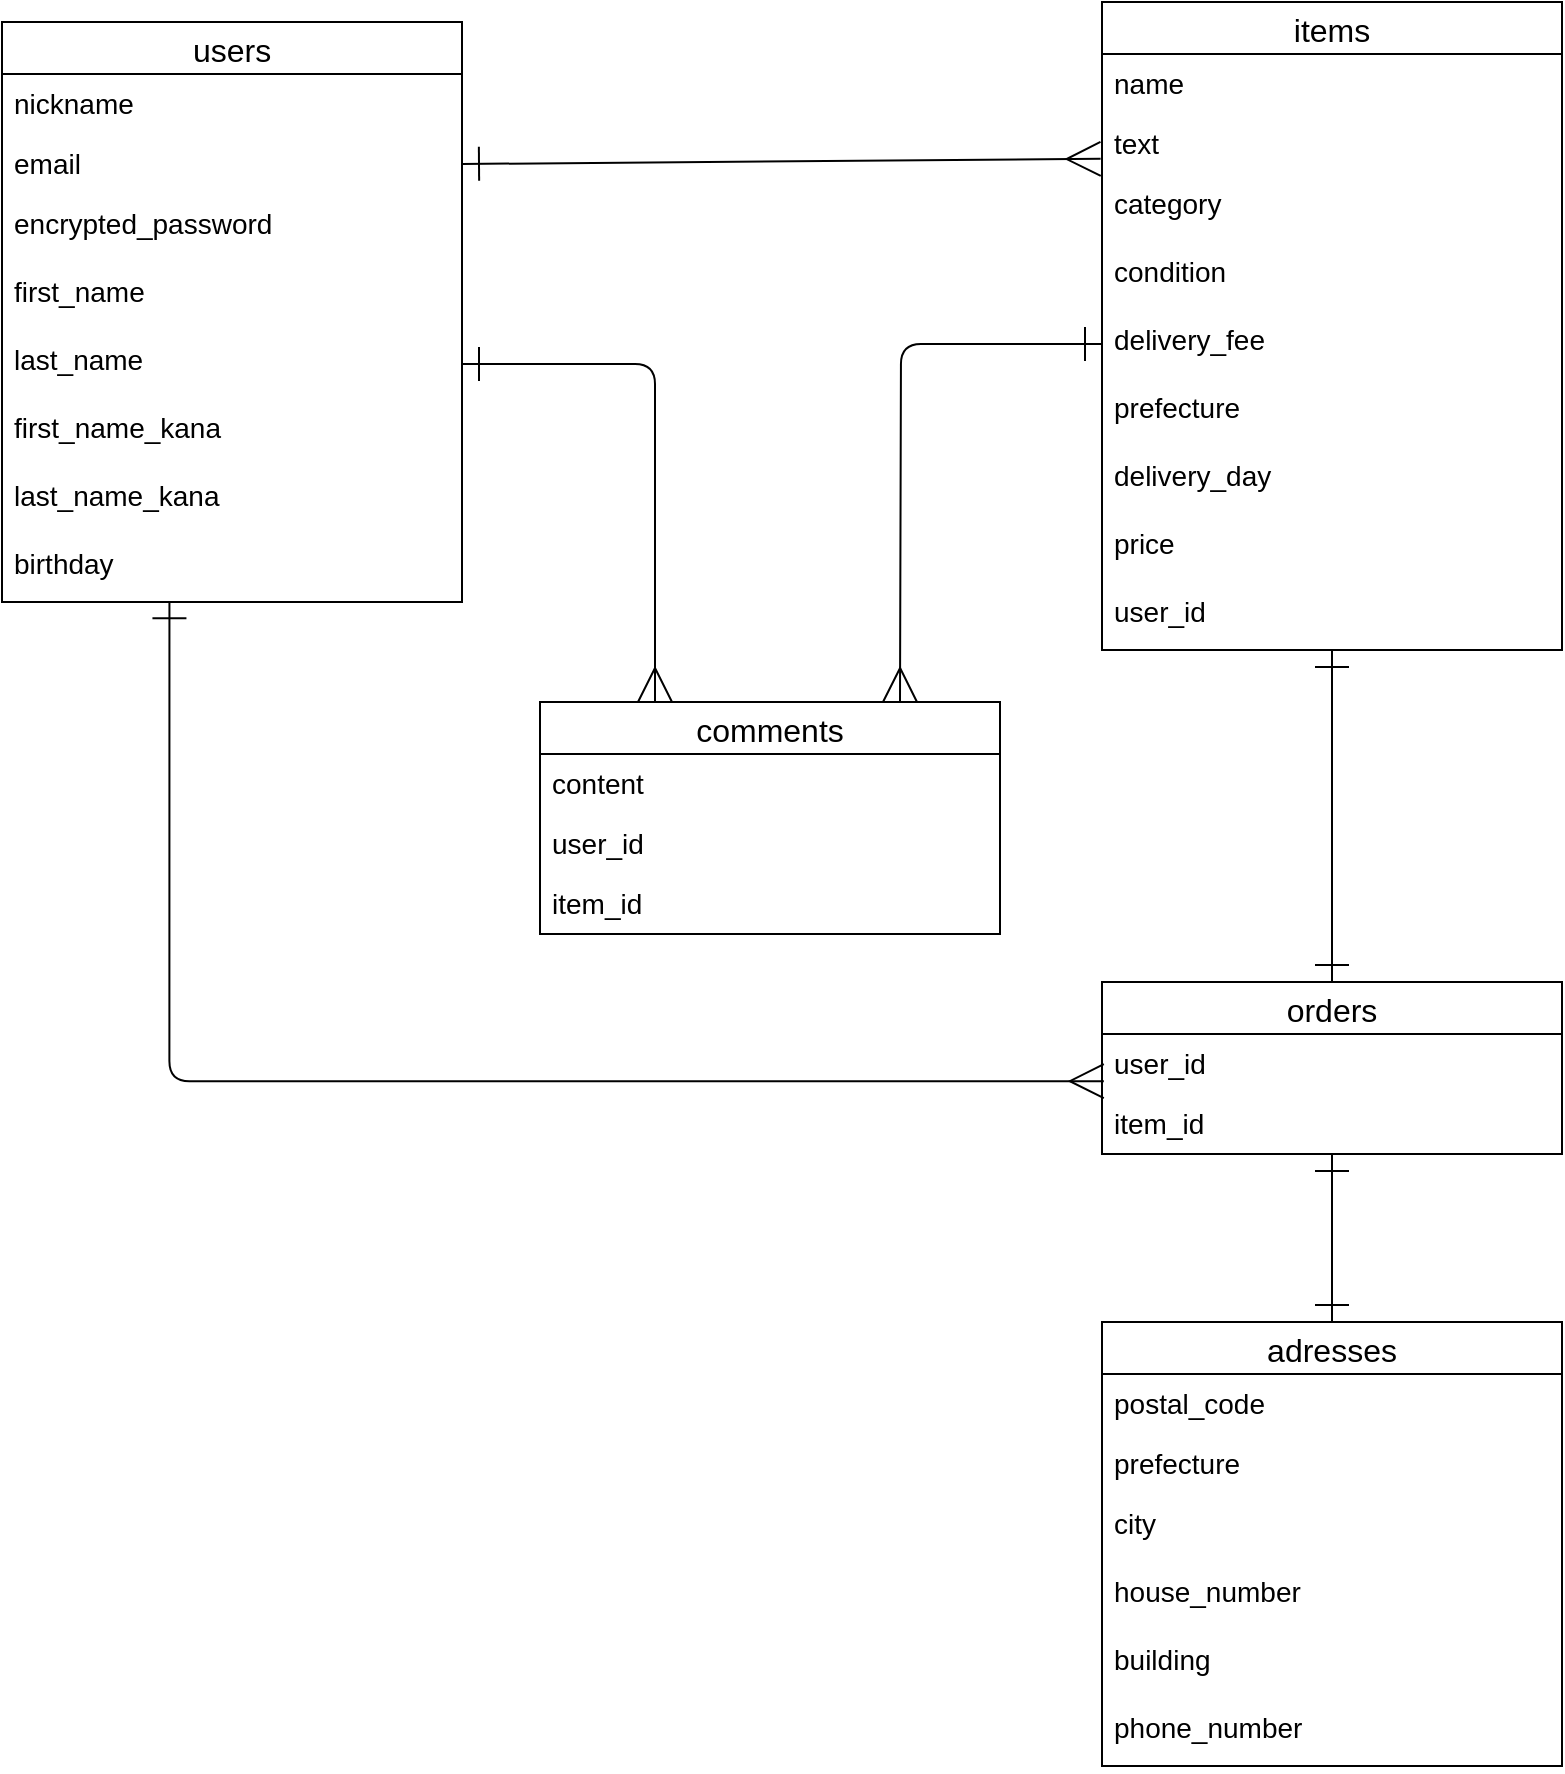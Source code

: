 <mxfile>
    <diagram id="rkTbkB--_cHZVFGT2Wks" name="ページ1">
        <mxGraphModel dx="1011" dy="796" grid="1" gridSize="10" guides="1" tooltips="1" connect="1" arrows="1" fold="1" page="1" pageScale="1" pageWidth="827" pageHeight="1169" math="0" shadow="0">
            <root>
                <mxCell id="0"/>
                <mxCell id="1" parent="0"/>
                <mxCell id="15" value="users" style="swimlane;fontStyle=0;childLayout=stackLayout;horizontal=1;startSize=26;horizontalStack=0;resizeParent=1;resizeParentMax=0;resizeLast=0;collapsible=1;marginBottom=0;align=center;fontSize=16;direction=east;" parent="1" vertex="1">
                    <mxGeometry x="30" y="90" width="230" height="290" as="geometry"/>
                </mxCell>
                <mxCell id="16" value="nickname" style="text;strokeColor=none;fillColor=none;spacingLeft=4;spacingRight=4;overflow=hidden;rotatable=0;points=[[0,0.5],[1,0.5]];portConstraint=eastwest;fontSize=14;" parent="15" vertex="1">
                    <mxGeometry y="26" width="230" height="30" as="geometry"/>
                </mxCell>
                <mxCell id="17" value="email" style="text;strokeColor=none;fillColor=none;spacingLeft=4;spacingRight=4;overflow=hidden;rotatable=0;points=[[0,0.5],[1,0.5]];portConstraint=eastwest;fontSize=14;" parent="15" vertex="1">
                    <mxGeometry y="56" width="230" height="30" as="geometry"/>
                </mxCell>
                <mxCell id="19" value="encrypted_password" style="text;strokeColor=none;fillColor=none;spacingLeft=4;spacingRight=4;overflow=hidden;rotatable=0;points=[[0,0.5],[1,0.5]];portConstraint=eastwest;fontSize=14;" parent="15" vertex="1">
                    <mxGeometry y="86" width="230" height="34" as="geometry"/>
                </mxCell>
                <mxCell id="23" value="first_name" style="text;strokeColor=none;fillColor=none;spacingLeft=4;spacingRight=4;overflow=hidden;rotatable=0;points=[[0,0.5],[1,0.5]];portConstraint=eastwest;fontSize=14;" parent="15" vertex="1">
                    <mxGeometry y="120" width="230" height="34" as="geometry"/>
                </mxCell>
                <mxCell id="22" value="last_name" style="text;strokeColor=none;fillColor=none;spacingLeft=4;spacingRight=4;overflow=hidden;rotatable=0;points=[[0,0.5],[1,0.5]];portConstraint=eastwest;fontSize=14;" parent="15" vertex="1">
                    <mxGeometry y="154" width="230" height="34" as="geometry"/>
                </mxCell>
                <mxCell id="25" value="first_name_kana" style="text;strokeColor=none;fillColor=none;spacingLeft=4;spacingRight=4;overflow=hidden;rotatable=0;points=[[0,0.5],[1,0.5]];portConstraint=eastwest;fontSize=14;" parent="15" vertex="1">
                    <mxGeometry y="188" width="230" height="34" as="geometry"/>
                </mxCell>
                <mxCell id="24" value="last_name_kana" style="text;strokeColor=none;fillColor=none;spacingLeft=4;spacingRight=4;overflow=hidden;rotatable=0;points=[[0,0.5],[1,0.5]];portConstraint=eastwest;fontSize=14;" parent="15" vertex="1">
                    <mxGeometry y="222" width="230" height="34" as="geometry"/>
                </mxCell>
                <mxCell id="26" value="birthday" style="text;strokeColor=none;fillColor=none;spacingLeft=4;spacingRight=4;overflow=hidden;rotatable=0;points=[[0,0.5],[1,0.5]];portConstraint=eastwest;fontSize=14;" vertex="1" parent="15">
                    <mxGeometry y="256" width="230" height="34" as="geometry"/>
                </mxCell>
                <mxCell id="68" style="edgeStyle=none;html=1;entryX=0.5;entryY=0;entryDx=0;entryDy=0;fontSize=14;endArrow=ERone;endFill=0;strokeColor=default;strokeWidth=1;startArrow=ERone;startFill=0;targetPerimeterSpacing=0;endSize=15;jumpSize=8;startSize=15;" edge="1" parent="1" source="48" target="59">
                    <mxGeometry relative="1" as="geometry"/>
                </mxCell>
                <mxCell id="48" value="items" style="swimlane;fontStyle=0;childLayout=stackLayout;horizontal=1;startSize=26;horizontalStack=0;resizeParent=1;resizeParentMax=0;resizeLast=0;collapsible=1;marginBottom=0;align=center;fontSize=16;direction=east;" vertex="1" parent="1">
                    <mxGeometry x="580" y="80" width="230" height="324" as="geometry"/>
                </mxCell>
                <mxCell id="49" value="name" style="text;strokeColor=none;fillColor=none;spacingLeft=4;spacingRight=4;overflow=hidden;rotatable=0;points=[[0,0.5],[1,0.5]];portConstraint=eastwest;fontSize=14;" vertex="1" parent="48">
                    <mxGeometry y="26" width="230" height="30" as="geometry"/>
                </mxCell>
                <mxCell id="50" value="text" style="text;strokeColor=none;fillColor=none;spacingLeft=4;spacingRight=4;overflow=hidden;rotatable=0;points=[[0,0.5],[1,0.5]];portConstraint=eastwest;fontSize=14;" vertex="1" parent="48">
                    <mxGeometry y="56" width="230" height="30" as="geometry"/>
                </mxCell>
                <mxCell id="51" value="category" style="text;strokeColor=none;fillColor=none;spacingLeft=4;spacingRight=4;overflow=hidden;rotatable=0;points=[[0,0.5],[1,0.5]];portConstraint=eastwest;fontSize=14;" vertex="1" parent="48">
                    <mxGeometry y="86" width="230" height="34" as="geometry"/>
                </mxCell>
                <mxCell id="52" value="condition" style="text;strokeColor=none;fillColor=none;spacingLeft=4;spacingRight=4;overflow=hidden;rotatable=0;points=[[0,0.5],[1,0.5]];portConstraint=eastwest;fontSize=14;" vertex="1" parent="48">
                    <mxGeometry y="120" width="230" height="34" as="geometry"/>
                </mxCell>
                <mxCell id="53" value="delivery_fee" style="text;strokeColor=none;fillColor=none;spacingLeft=4;spacingRight=4;overflow=hidden;rotatable=0;points=[[0,0.5],[1,0.5]];portConstraint=eastwest;fontSize=14;" vertex="1" parent="48">
                    <mxGeometry y="154" width="230" height="34" as="geometry"/>
                </mxCell>
                <mxCell id="54" value="prefecture " style="text;strokeColor=none;fillColor=none;spacingLeft=4;spacingRight=4;overflow=hidden;rotatable=0;points=[[0,0.5],[1,0.5]];portConstraint=eastwest;fontSize=14;" vertex="1" parent="48">
                    <mxGeometry y="188" width="230" height="34" as="geometry"/>
                </mxCell>
                <mxCell id="55" value="delivery_day" style="text;strokeColor=none;fillColor=none;spacingLeft=4;spacingRight=4;overflow=hidden;rotatable=0;points=[[0,0.5],[1,0.5]];portConstraint=eastwest;fontSize=14;" vertex="1" parent="48">
                    <mxGeometry y="222" width="230" height="34" as="geometry"/>
                </mxCell>
                <mxCell id="56" value="price" style="text;strokeColor=none;fillColor=none;spacingLeft=4;spacingRight=4;overflow=hidden;rotatable=0;points=[[0,0.5],[1,0.5]];portConstraint=eastwest;fontSize=14;" vertex="1" parent="48">
                    <mxGeometry y="256" width="230" height="34" as="geometry"/>
                </mxCell>
                <mxCell id="57" value="user_id" style="text;strokeColor=none;fillColor=none;spacingLeft=4;spacingRight=4;overflow=hidden;rotatable=0;points=[[0,0.5],[1,0.5]];portConstraint=eastwest;fontSize=14;" vertex="1" parent="48">
                    <mxGeometry y="290" width="230" height="34" as="geometry"/>
                </mxCell>
                <mxCell id="58" style="html=1;entryX=-0.003;entryY=0.747;entryDx=0;entryDy=0;entryPerimeter=0;fontSize=14;endArrow=ERmany;endFill=0;strokeWidth=1;strokeColor=default;startArrow=ERone;startFill=0;startSize=15;endSize=15;exitX=1;exitY=0.5;exitDx=0;exitDy=0;" edge="1" parent="1" source="17" target="50">
                    <mxGeometry relative="1" as="geometry"/>
                </mxCell>
                <mxCell id="79" style="edgeStyle=none;jumpSize=8;html=1;entryX=0.5;entryY=0;entryDx=0;entryDy=0;fontSize=14;startArrow=ERone;startFill=0;endArrow=ERone;endFill=0;startSize=15;endSize=15;targetPerimeterSpacing=0;strokeColor=default;strokeWidth=1;" edge="1" parent="1" source="59" target="69">
                    <mxGeometry relative="1" as="geometry"/>
                </mxCell>
                <mxCell id="59" value="orders" style="swimlane;fontStyle=0;childLayout=stackLayout;horizontal=1;startSize=26;horizontalStack=0;resizeParent=1;resizeParentMax=0;resizeLast=0;collapsible=1;marginBottom=0;align=center;fontSize=16;direction=east;" vertex="1" parent="1">
                    <mxGeometry x="580" y="570" width="230" height="86" as="geometry"/>
                </mxCell>
                <mxCell id="60" value="user_id" style="text;strokeColor=none;fillColor=none;spacingLeft=4;spacingRight=4;overflow=hidden;rotatable=0;points=[[0,0.5],[1,0.5]];portConstraint=eastwest;fontSize=14;" vertex="1" parent="59">
                    <mxGeometry y="26" width="230" height="30" as="geometry"/>
                </mxCell>
                <mxCell id="61" value="item_id" style="text;strokeColor=none;fillColor=none;spacingLeft=4;spacingRight=4;overflow=hidden;rotatable=0;points=[[0,0.5],[1,0.5]];portConstraint=eastwest;fontSize=14;" vertex="1" parent="59">
                    <mxGeometry y="56" width="230" height="30" as="geometry"/>
                </mxCell>
                <mxCell id="69" value="adresses" style="swimlane;fontStyle=0;childLayout=stackLayout;horizontal=1;startSize=26;horizontalStack=0;resizeParent=1;resizeParentMax=0;resizeLast=0;collapsible=1;marginBottom=0;align=center;fontSize=16;direction=east;" vertex="1" parent="1">
                    <mxGeometry x="580" y="740" width="230" height="222" as="geometry"/>
                </mxCell>
                <mxCell id="70" value="postal_code" style="text;strokeColor=none;fillColor=none;spacingLeft=4;spacingRight=4;overflow=hidden;rotatable=0;points=[[0,0.5],[1,0.5]];portConstraint=eastwest;fontSize=14;" vertex="1" parent="69">
                    <mxGeometry y="26" width="230" height="30" as="geometry"/>
                </mxCell>
                <mxCell id="71" value="prefecture" style="text;strokeColor=none;fillColor=none;spacingLeft=4;spacingRight=4;overflow=hidden;rotatable=0;points=[[0,0.5],[1,0.5]];portConstraint=eastwest;fontSize=14;" vertex="1" parent="69">
                    <mxGeometry y="56" width="230" height="30" as="geometry"/>
                </mxCell>
                <mxCell id="72" value="city" style="text;strokeColor=none;fillColor=none;spacingLeft=4;spacingRight=4;overflow=hidden;rotatable=0;points=[[0,0.5],[1,0.5]];portConstraint=eastwest;fontSize=14;" vertex="1" parent="69">
                    <mxGeometry y="86" width="230" height="34" as="geometry"/>
                </mxCell>
                <mxCell id="73" value="house_number" style="text;strokeColor=none;fillColor=none;spacingLeft=4;spacingRight=4;overflow=hidden;rotatable=0;points=[[0,0.5],[1,0.5]];portConstraint=eastwest;fontSize=14;" vertex="1" parent="69">
                    <mxGeometry y="120" width="230" height="34" as="geometry"/>
                </mxCell>
                <mxCell id="74" value="building" style="text;strokeColor=none;fillColor=none;spacingLeft=4;spacingRight=4;overflow=hidden;rotatable=0;points=[[0,0.5],[1,0.5]];portConstraint=eastwest;fontSize=14;" vertex="1" parent="69">
                    <mxGeometry y="154" width="230" height="34" as="geometry"/>
                </mxCell>
                <mxCell id="75" value="phone_number" style="text;strokeColor=none;fillColor=none;spacingLeft=4;spacingRight=4;overflow=hidden;rotatable=0;points=[[0,0.5],[1,0.5]];portConstraint=eastwest;fontSize=14;" vertex="1" parent="69">
                    <mxGeometry y="188" width="230" height="34" as="geometry"/>
                </mxCell>
                <mxCell id="80" style="edgeStyle=orthogonalEdgeStyle;jumpSize=8;html=1;entryX=0;entryY=0.5;entryDx=0;entryDy=0;fontSize=14;startArrow=ERone;startFill=0;endArrow=ERone;endFill=0;startSize=15;endSize=15;targetPerimeterSpacing=0;strokeColor=none;strokeWidth=1;" edge="1" parent="1" source="26" target="60">
                    <mxGeometry relative="1" as="geometry"/>
                </mxCell>
                <mxCell id="81" style="edgeStyle=orthogonalEdgeStyle;jumpSize=8;html=1;entryX=0.004;entryY=0.787;entryDx=0;entryDy=0;entryPerimeter=0;fontSize=14;startArrow=ERone;startFill=0;endArrow=ERmany;endFill=0;startSize=15;endSize=15;targetPerimeterSpacing=0;strokeColor=default;strokeWidth=1;exitX=0.364;exitY=0.988;exitDx=0;exitDy=0;exitPerimeter=0;" edge="1" parent="1" source="26" target="60">
                    <mxGeometry relative="1" as="geometry">
                        <mxPoint x="160" y="390" as="sourcePoint"/>
                    </mxGeometry>
                </mxCell>
                <mxCell id="82" value="comments" style="swimlane;fontStyle=0;childLayout=stackLayout;horizontal=1;startSize=26;horizontalStack=0;resizeParent=1;resizeParentMax=0;resizeLast=0;collapsible=1;marginBottom=0;align=center;fontSize=16;direction=east;" vertex="1" parent="1">
                    <mxGeometry x="299" y="430" width="230" height="116" as="geometry"/>
                </mxCell>
                <mxCell id="83" value="content" style="text;strokeColor=none;fillColor=none;spacingLeft=4;spacingRight=4;overflow=hidden;rotatable=0;points=[[0,0.5],[1,0.5]];portConstraint=eastwest;fontSize=14;" vertex="1" parent="82">
                    <mxGeometry y="26" width="230" height="30" as="geometry"/>
                </mxCell>
                <mxCell id="85" value="user_id" style="text;strokeColor=none;fillColor=none;spacingLeft=4;spacingRight=4;overflow=hidden;rotatable=0;points=[[0,0.5],[1,0.5]];portConstraint=eastwest;fontSize=14;" vertex="1" parent="82">
                    <mxGeometry y="56" width="230" height="30" as="geometry"/>
                </mxCell>
                <mxCell id="84" value="item_id" style="text;strokeColor=none;fillColor=none;spacingLeft=4;spacingRight=4;overflow=hidden;rotatable=0;points=[[0,0.5],[1,0.5]];portConstraint=eastwest;fontSize=14;" vertex="1" parent="82">
                    <mxGeometry y="86" width="230" height="30" as="geometry"/>
                </mxCell>
                <mxCell id="87" style="edgeStyle=orthogonalEdgeStyle;jumpSize=8;html=1;fontSize=14;startArrow=ERone;startFill=0;endArrow=ERmany;endFill=0;startSize=15;endSize=15;targetPerimeterSpacing=0;strokeColor=default;strokeWidth=1;entryX=0.25;entryY=0;entryDx=0;entryDy=0;" edge="1" parent="1" source="22" target="82">
                    <mxGeometry relative="1" as="geometry">
                        <mxPoint x="360" y="420" as="targetPoint"/>
                    </mxGeometry>
                </mxCell>
                <mxCell id="88" style="edgeStyle=orthogonalEdgeStyle;jumpSize=8;html=1;fontSize=14;startArrow=ERone;startFill=0;endArrow=ERmany;endFill=0;startSize=15;endSize=15;targetPerimeterSpacing=0;strokeColor=default;strokeWidth=1;" edge="1" parent="1" source="53">
                    <mxGeometry relative="1" as="geometry">
                        <mxPoint x="479" y="430" as="targetPoint"/>
                    </mxGeometry>
                </mxCell>
            </root>
        </mxGraphModel>
    </diagram>
</mxfile>